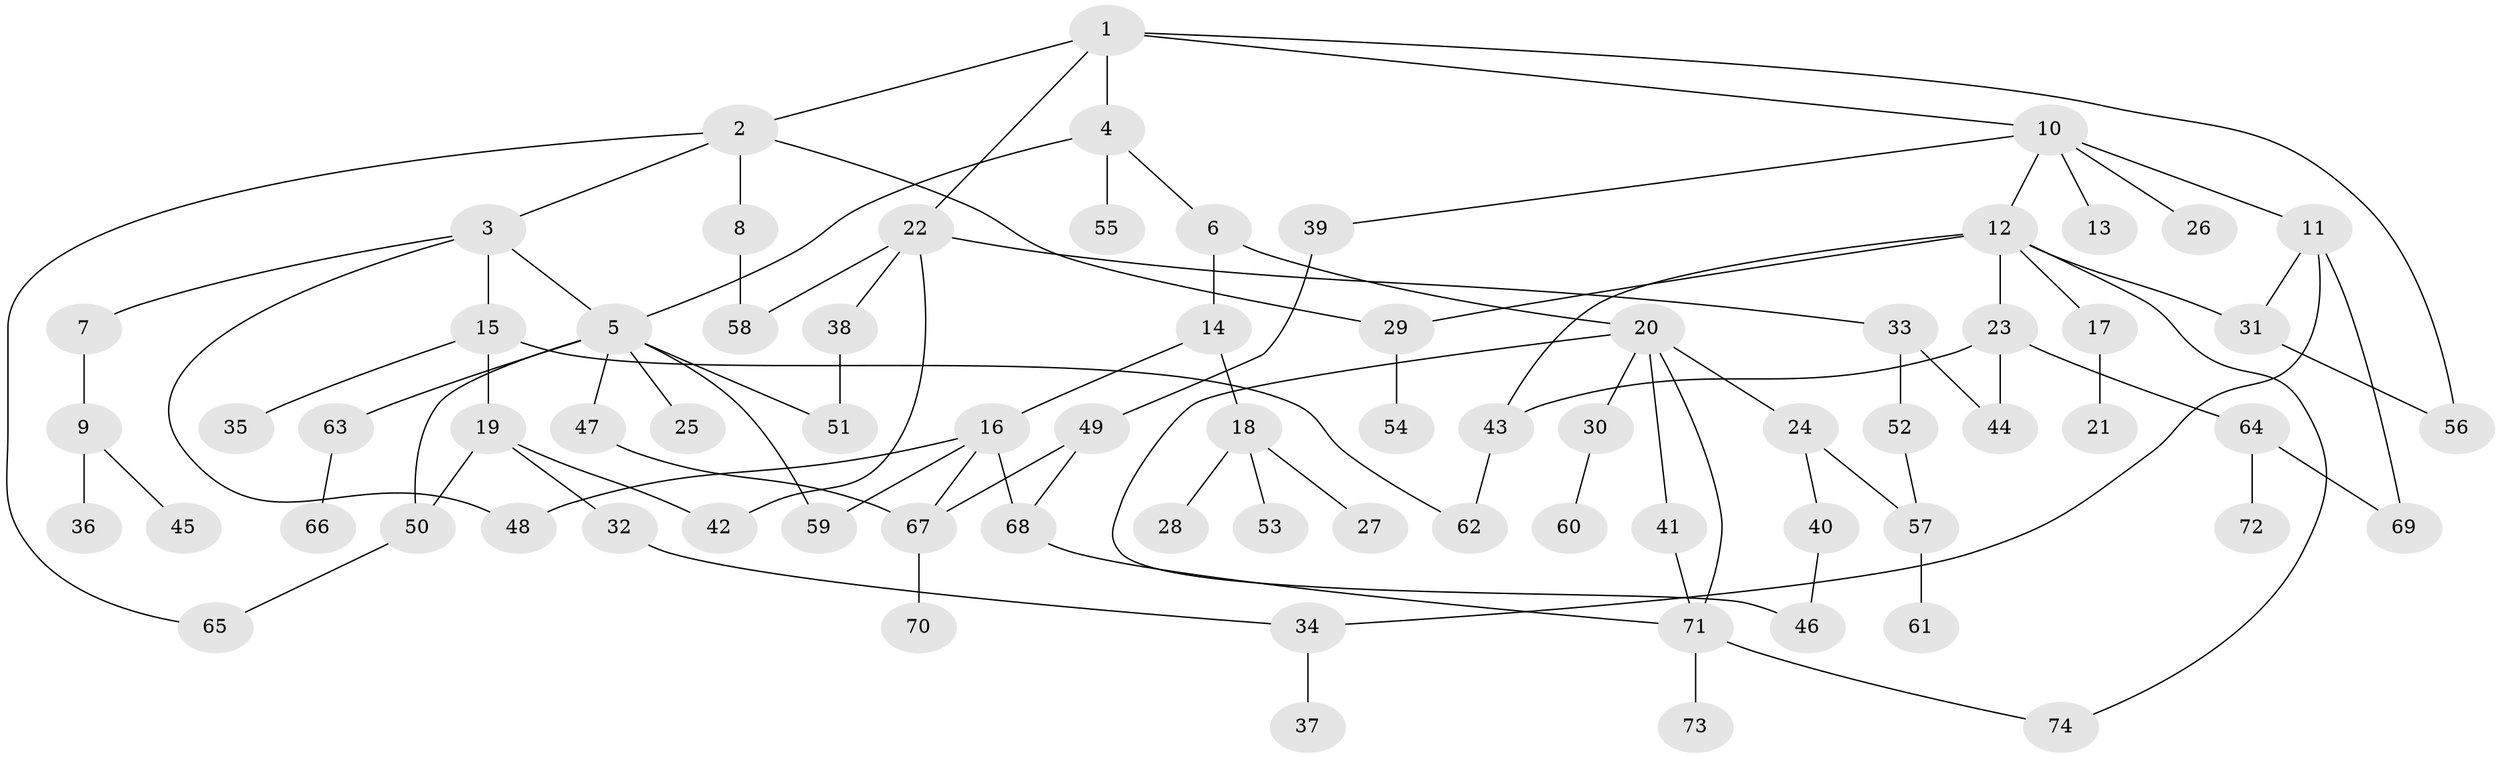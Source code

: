 // coarse degree distribution, {6: 0.05405405405405406, 5: 0.08108108108108109, 3: 0.16216216216216217, 7: 0.02702702702702703, 2: 0.35135135135135137, 4: 0.13513513513513514, 8: 0.02702702702702703, 1: 0.16216216216216217}
// Generated by graph-tools (version 1.1) at 2025/48/03/04/25 22:48:36]
// undirected, 74 vertices, 97 edges
graph export_dot {
  node [color=gray90,style=filled];
  1;
  2;
  3;
  4;
  5;
  6;
  7;
  8;
  9;
  10;
  11;
  12;
  13;
  14;
  15;
  16;
  17;
  18;
  19;
  20;
  21;
  22;
  23;
  24;
  25;
  26;
  27;
  28;
  29;
  30;
  31;
  32;
  33;
  34;
  35;
  36;
  37;
  38;
  39;
  40;
  41;
  42;
  43;
  44;
  45;
  46;
  47;
  48;
  49;
  50;
  51;
  52;
  53;
  54;
  55;
  56;
  57;
  58;
  59;
  60;
  61;
  62;
  63;
  64;
  65;
  66;
  67;
  68;
  69;
  70;
  71;
  72;
  73;
  74;
  1 -- 2;
  1 -- 4;
  1 -- 10;
  1 -- 22;
  1 -- 56;
  2 -- 3;
  2 -- 8;
  2 -- 65;
  2 -- 29;
  3 -- 7;
  3 -- 15;
  3 -- 48;
  3 -- 5;
  4 -- 5;
  4 -- 6;
  4 -- 55;
  5 -- 25;
  5 -- 47;
  5 -- 51;
  5 -- 59;
  5 -- 63;
  5 -- 50;
  6 -- 14;
  6 -- 20;
  7 -- 9;
  8 -- 58;
  9 -- 36;
  9 -- 45;
  10 -- 11;
  10 -- 12;
  10 -- 13;
  10 -- 26;
  10 -- 39;
  11 -- 34;
  11 -- 69;
  11 -- 31;
  12 -- 17;
  12 -- 23;
  12 -- 29;
  12 -- 31;
  12 -- 43;
  12 -- 74;
  14 -- 16;
  14 -- 18;
  15 -- 19;
  15 -- 35;
  15 -- 62;
  16 -- 59;
  16 -- 48;
  16 -- 67;
  16 -- 68;
  17 -- 21;
  18 -- 27;
  18 -- 28;
  18 -- 53;
  19 -- 32;
  19 -- 42;
  19 -- 50;
  20 -- 24;
  20 -- 30;
  20 -- 41;
  20 -- 71;
  20 -- 46;
  22 -- 33;
  22 -- 38;
  22 -- 42;
  22 -- 58;
  23 -- 64;
  23 -- 44;
  23 -- 43;
  24 -- 40;
  24 -- 57;
  29 -- 54;
  30 -- 60;
  31 -- 56;
  32 -- 34;
  33 -- 44;
  33 -- 52;
  34 -- 37;
  38 -- 51;
  39 -- 49;
  40 -- 46;
  41 -- 71;
  43 -- 62;
  47 -- 67;
  49 -- 67;
  49 -- 68;
  50 -- 65;
  52 -- 57;
  57 -- 61;
  63 -- 66;
  64 -- 69;
  64 -- 72;
  67 -- 70;
  68 -- 71;
  71 -- 73;
  71 -- 74;
}
